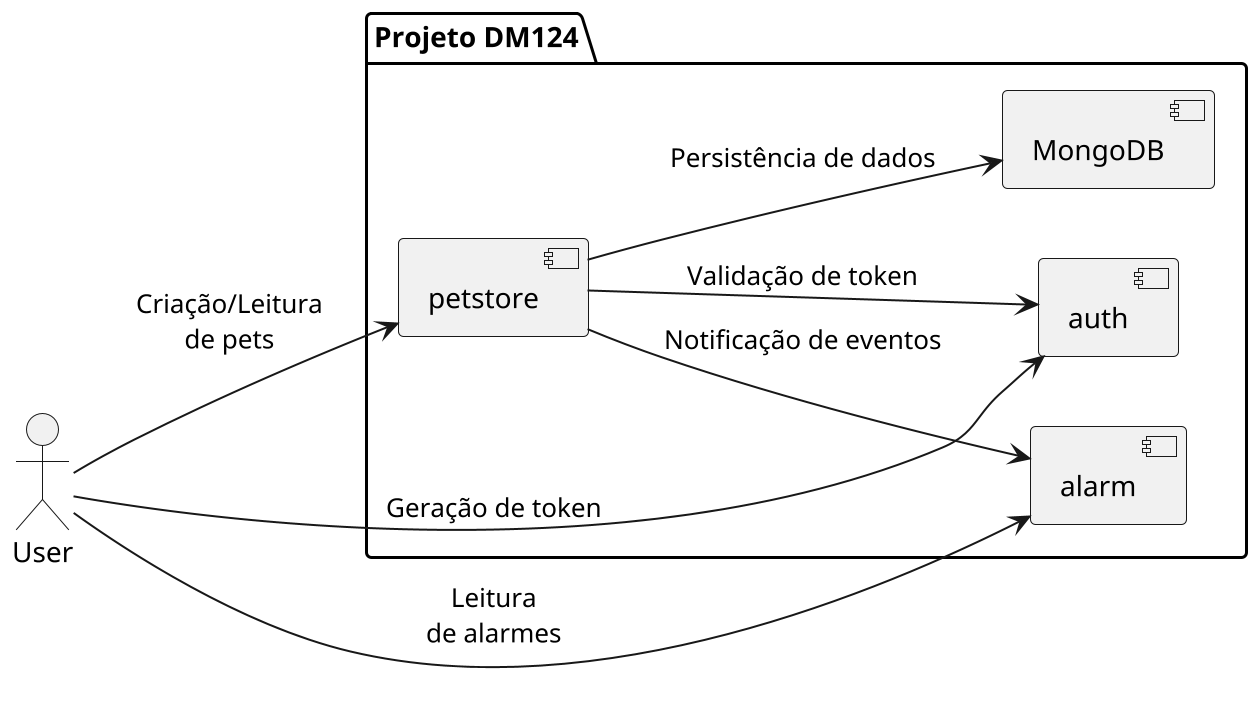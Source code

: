 @startuml
scale 2
left to right direction

actor User
package "Projeto DM124" {
  [auth] as auth
  [petstore] as petstore
  [alarm] as alarm
  [MongoDB] as db
}

User --> auth : Geração de token
User --> petstore : Criação/Leitura\nde pets
User --> alarm : Leitura\nde alarmes
petstore --> db : Persistência de dados
petstore --> alarm : Notificação de eventos
petstore --> auth : Validação de token

@enduml